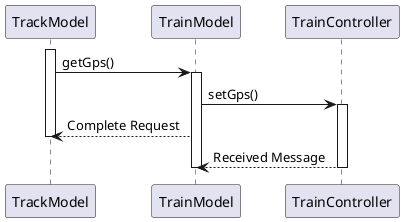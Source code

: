 @startuml

participant "TrackModel" as A
participant "TrainModel" as B
participant "TrainController" as C

activate A
A -> B : getGps()
activate B

B -> C : setGps()
activate C

B --> A : Complete Request
deactivate A

C --> B : Received Message
deactivate B
deactivate C

@enduml